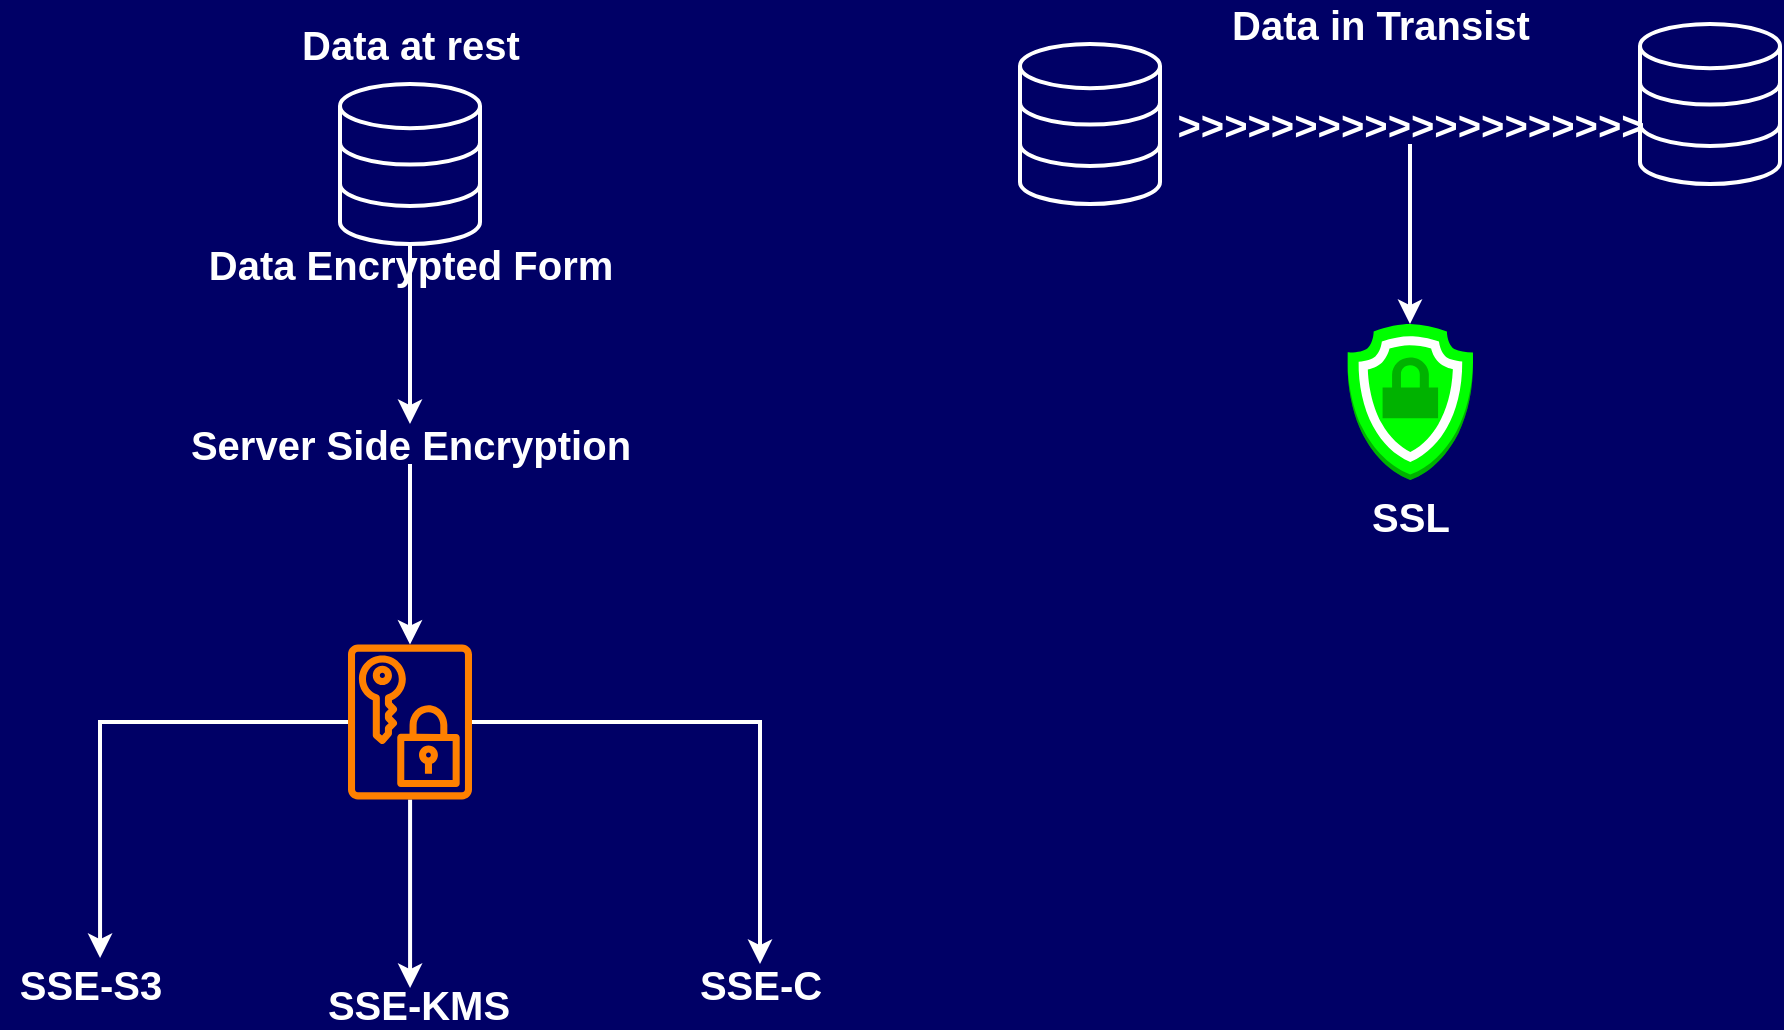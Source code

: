 <mxfile version="13.4.5" type="device"><diagram id="Hlmpi6MDYW8xL2lnF09d" name="Page-1"><mxGraphModel dx="854" dy="1323" grid="1" gridSize="10" guides="1" tooltips="1" connect="1" arrows="1" fold="1" page="1" pageScale="1" pageWidth="1169" pageHeight="827" background="#000066" math="0" shadow="0"><root><mxCell id="0"/><mxCell id="1" parent="0"/><mxCell id="zi7QE56o9Uzum2-Q1KKL-5" style="edgeStyle=orthogonalEdgeStyle;rounded=0;orthogonalLoop=1;jettySize=auto;html=1;strokeColor=#FFFFFF;strokeWidth=2;" edge="1" parent="1" source="zi7QE56o9Uzum2-Q1KKL-6" target="zi7QE56o9Uzum2-Q1KKL-4"><mxGeometry relative="1" as="geometry"/></mxCell><mxCell id="zi7QE56o9Uzum2-Q1KKL-1" value="" style="html=1;verticalLabelPosition=bottom;align=center;labelBackgroundColor=#ffffff;verticalAlign=top;strokeWidth=2;shadow=0;dashed=0;shape=mxgraph.ios7.icons.data;fillColor=none;strokeColor=#FFFFFF;" vertex="1" parent="1"><mxGeometry x="240" y="-640" width="70" height="80" as="geometry"/></mxCell><mxCell id="zi7QE56o9Uzum2-Q1KKL-2" value="&lt;font color=&quot;#ffffff&quot;&gt;&lt;span style=&quot;font-size: 20px&quot;&gt;&lt;b&gt;Data at rest&lt;/b&gt;&lt;/span&gt;&lt;/font&gt;" style="text;html=1;resizable=0;autosize=1;align=center;verticalAlign=middle;points=[];fillColor=none;strokeColor=none;rounded=0;" vertex="1" parent="1"><mxGeometry x="215" y="-670" width="120" height="20" as="geometry"/></mxCell><mxCell id="zi7QE56o9Uzum2-Q1KKL-12" style="edgeStyle=orthogonalEdgeStyle;rounded=0;orthogonalLoop=1;jettySize=auto;html=1;entryX=0.556;entryY=-0.15;entryDx=0;entryDy=0;entryPerimeter=0;strokeColor=#FFFFFF;strokeWidth=2;" edge="1" parent="1" source="zi7QE56o9Uzum2-Q1KKL-4" target="zi7QE56o9Uzum2-Q1KKL-9"><mxGeometry relative="1" as="geometry"/></mxCell><mxCell id="zi7QE56o9Uzum2-Q1KKL-13" style="edgeStyle=orthogonalEdgeStyle;rounded=0;orthogonalLoop=1;jettySize=auto;html=1;entryX=0.464;entryY=0.1;entryDx=0;entryDy=0;entryPerimeter=0;strokeColor=#FFFFFF;strokeWidth=2;" edge="1" parent="1" source="zi7QE56o9Uzum2-Q1KKL-4" target="zi7QE56o9Uzum2-Q1KKL-10"><mxGeometry relative="1" as="geometry"/></mxCell><mxCell id="zi7QE56o9Uzum2-Q1KKL-14" style="edgeStyle=orthogonalEdgeStyle;rounded=0;orthogonalLoop=1;jettySize=auto;html=1;strokeColor=#FFFFFF;strokeWidth=2;" edge="1" parent="1" source="zi7QE56o9Uzum2-Q1KKL-4" target="zi7QE56o9Uzum2-Q1KKL-11"><mxGeometry relative="1" as="geometry"/></mxCell><mxCell id="zi7QE56o9Uzum2-Q1KKL-4" value="" style="outlineConnect=0;fontColor=#232F3E;gradientColor=none;strokeColor=none;dashed=0;verticalLabelPosition=bottom;verticalAlign=top;align=center;html=1;fontSize=12;fontStyle=0;aspect=fixed;pointerEvents=1;shape=mxgraph.aws4.data_encryption_key;fillColor=#FF8000;" vertex="1" parent="1"><mxGeometry x="244" y="-360" width="62" height="78" as="geometry"/></mxCell><mxCell id="zi7QE56o9Uzum2-Q1KKL-6" value="&lt;font color=&quot;#ffffff&quot;&gt;&lt;span style=&quot;font-size: 20px&quot;&gt;&lt;b&gt;Server Side Encryption&lt;/b&gt;&lt;/span&gt;&lt;/font&gt;" style="text;html=1;resizable=0;autosize=1;align=center;verticalAlign=middle;points=[];fillColor=none;strokeColor=none;rounded=0;" vertex="1" parent="1"><mxGeometry x="155" y="-470" width="240" height="20" as="geometry"/></mxCell><mxCell id="zi7QE56o9Uzum2-Q1KKL-7" style="edgeStyle=orthogonalEdgeStyle;rounded=0;orthogonalLoop=1;jettySize=auto;html=1;strokeColor=#FFFFFF;strokeWidth=2;" edge="1" parent="1" source="zi7QE56o9Uzum2-Q1KKL-1" target="zi7QE56o9Uzum2-Q1KKL-6"><mxGeometry relative="1" as="geometry"><mxPoint x="275" y="-560" as="sourcePoint"/><mxPoint x="275" y="-389.731" as="targetPoint"/></mxGeometry></mxCell><mxCell id="zi7QE56o9Uzum2-Q1KKL-8" value="&lt;font color=&quot;#ffffff&quot;&gt;&lt;span style=&quot;font-size: 20px&quot;&gt;&lt;b&gt;Data Encrypted Form&lt;/b&gt;&lt;/span&gt;&lt;/font&gt;" style="text;html=1;resizable=0;autosize=1;align=center;verticalAlign=middle;points=[];fillColor=none;strokeColor=none;rounded=0;" vertex="1" parent="1"><mxGeometry x="165" y="-560" width="220" height="20" as="geometry"/></mxCell><mxCell id="zi7QE56o9Uzum2-Q1KKL-9" value="&lt;font color=&quot;#ffffff&quot;&gt;&lt;span style=&quot;font-size: 20px&quot;&gt;&lt;b&gt;SSE-S3&lt;/b&gt;&lt;/span&gt;&lt;/font&gt;" style="text;html=1;resizable=0;autosize=1;align=center;verticalAlign=middle;points=[];fillColor=none;strokeColor=none;rounded=0;" vertex="1" parent="1"><mxGeometry x="70" y="-200" width="90" height="20" as="geometry"/></mxCell><mxCell id="zi7QE56o9Uzum2-Q1KKL-10" value="&lt;font color=&quot;#ffffff&quot;&gt;&lt;span style=&quot;font-size: 20px&quot;&gt;&lt;b&gt;SSE-KMS&lt;/b&gt;&lt;/span&gt;&lt;/font&gt;" style="text;html=1;resizable=0;autosize=1;align=center;verticalAlign=middle;points=[];fillColor=none;strokeColor=none;rounded=0;" vertex="1" parent="1"><mxGeometry x="224" y="-190" width="110" height="20" as="geometry"/></mxCell><mxCell id="zi7QE56o9Uzum2-Q1KKL-11" value="&lt;font color=&quot;#ffffff&quot;&gt;&lt;span style=&quot;font-size: 20px&quot;&gt;&lt;b&gt;SSE-C&lt;/b&gt;&lt;/span&gt;&lt;/font&gt;" style="text;html=1;resizable=0;autosize=1;align=center;verticalAlign=middle;points=[];fillColor=none;strokeColor=none;rounded=0;" vertex="1" parent="1"><mxGeometry x="410" y="-200" width="80" height="20" as="geometry"/></mxCell><mxCell id="zi7QE56o9Uzum2-Q1KKL-15" value="" style="html=1;verticalLabelPosition=bottom;align=center;labelBackgroundColor=#ffffff;verticalAlign=top;strokeWidth=2;shadow=0;dashed=0;shape=mxgraph.ios7.icons.data;fillColor=none;strokeColor=#FFFFFF;" vertex="1" parent="1"><mxGeometry x="580" y="-660" width="70" height="80" as="geometry"/></mxCell><mxCell id="zi7QE56o9Uzum2-Q1KKL-16" value="&lt;font color=&quot;#ffffff&quot;&gt;&lt;span style=&quot;font-size: 20px&quot;&gt;&lt;b&gt;Data in Transist&lt;/b&gt;&lt;/span&gt;&lt;/font&gt;" style="text;html=1;resizable=0;autosize=1;align=center;verticalAlign=middle;points=[];fillColor=none;strokeColor=none;rounded=0;" vertex="1" parent="1"><mxGeometry x="680" y="-680" width="160" height="20" as="geometry"/></mxCell><mxCell id="zi7QE56o9Uzum2-Q1KKL-17" value="" style="html=1;verticalLabelPosition=bottom;align=center;labelBackgroundColor=#ffffff;verticalAlign=top;strokeWidth=2;shadow=0;dashed=0;shape=mxgraph.ios7.icons.data;fillColor=none;strokeColor=#FFFFFF;" vertex="1" parent="1"><mxGeometry x="890" y="-670" width="70" height="80" as="geometry"/></mxCell><mxCell id="zi7QE56o9Uzum2-Q1KKL-21" style="edgeStyle=orthogonalEdgeStyle;rounded=0;orthogonalLoop=1;jettySize=auto;html=1;strokeColor=#FFFFFF;strokeWidth=2;" edge="1" parent="1" source="zi7QE56o9Uzum2-Q1KKL-18" target="zi7QE56o9Uzum2-Q1KKL-20"><mxGeometry relative="1" as="geometry"/></mxCell><mxCell id="zi7QE56o9Uzum2-Q1KKL-18" value="&lt;font color=&quot;#ffffff&quot;&gt;&lt;span style=&quot;font-size: 20px&quot;&gt;&lt;b&gt;&amp;gt;&amp;gt;&amp;gt;&amp;gt;&amp;gt;&amp;gt;&amp;gt;&amp;gt;&amp;gt;&amp;gt;&amp;gt;&amp;gt;&amp;gt;&amp;gt;&amp;gt;&amp;gt;&amp;gt;&amp;gt;&amp;gt;&amp;gt;&lt;/b&gt;&lt;/span&gt;&lt;/font&gt;" style="text;html=1;resizable=0;autosize=1;align=center;verticalAlign=middle;points=[];fillColor=none;strokeColor=none;rounded=0;" vertex="1" parent="1"><mxGeometry x="650" y="-630" width="250" height="20" as="geometry"/></mxCell><mxCell id="zi7QE56o9Uzum2-Q1KKL-20" value="&lt;b&gt;&lt;font style=&quot;font-size: 20px&quot; color=&quot;#ffffff&quot;&gt;SSL&lt;/font&gt;&lt;/b&gt;" style="outlineConnect=0;dashed=0;verticalLabelPosition=bottom;verticalAlign=top;align=center;html=1;shape=mxgraph.aws3.ssl_padlock;gradientColor=none;strokeColor=#FFFFFF;strokeWidth=12;fillColor=#00FF00;" vertex="1" parent="1"><mxGeometry x="743.5" y="-520" width="63" height="78" as="geometry"/></mxCell></root></mxGraphModel></diagram></mxfile>